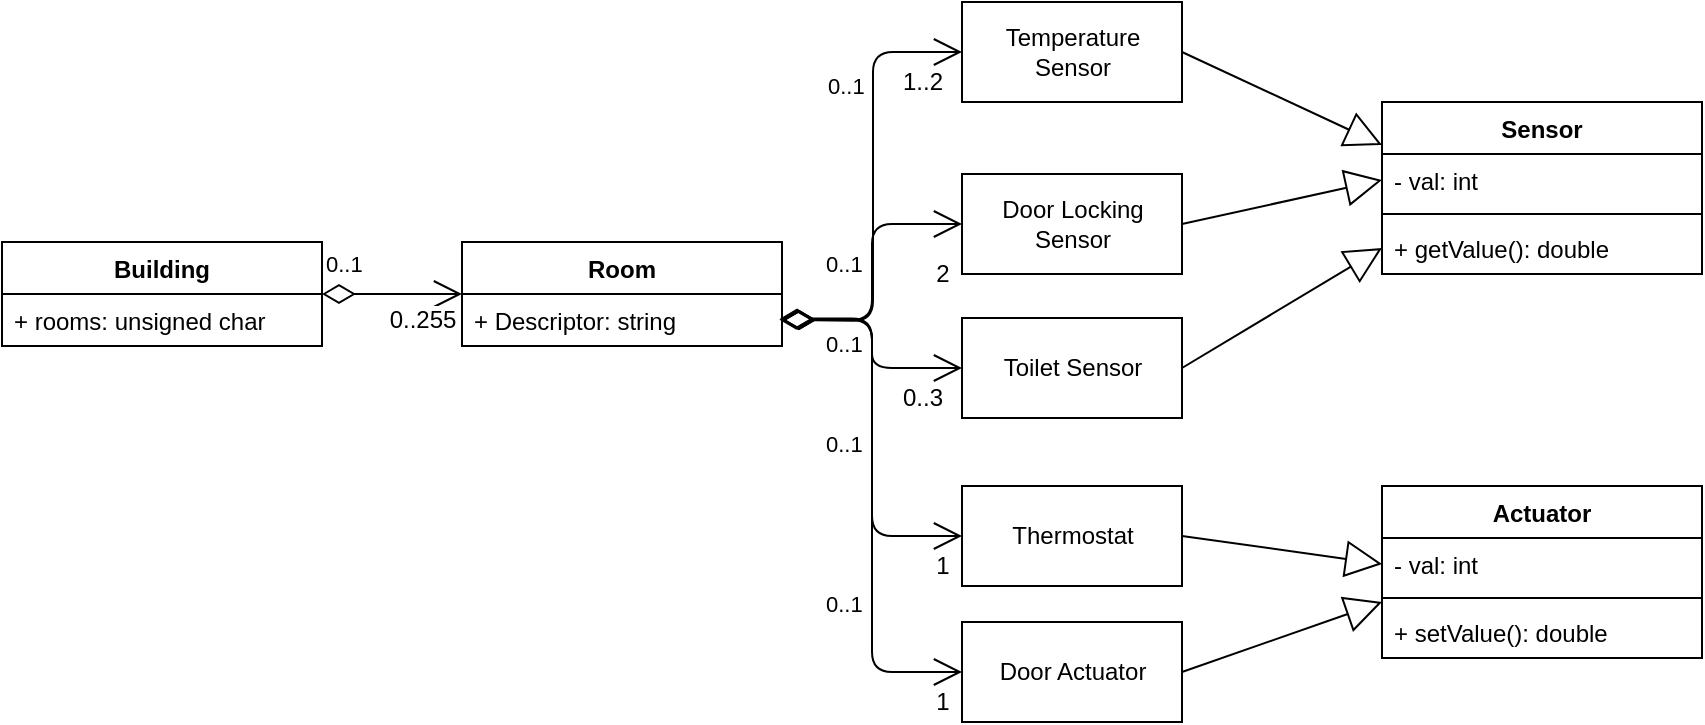 <mxfile version="12.9.3" type="device"><diagram id="3Pt5scajPjNzUHkOrpBH" name="Page-1"><mxGraphModel dx="1278" dy="1136" grid="1" gridSize="10" guides="1" tooltips="1" connect="1" arrows="1" fold="1" page="1" pageScale="1" pageWidth="1169" pageHeight="827" math="0" shadow="0"><root><mxCell id="0"/><mxCell id="1" parent="0"/><mxCell id="AfueZ1ysDypsQj0NQMHV-8" value="Temperature&lt;br&gt;Sensor" style="html=1;" parent="1" vertex="1"><mxGeometry x="680" y="310" width="110" height="50" as="geometry"/></mxCell><mxCell id="AfueZ1ysDypsQj0NQMHV-13" value="Door Locking&lt;br&gt;Sensor" style="html=1;" parent="1" vertex="1"><mxGeometry x="680" y="396" width="110" height="50" as="geometry"/></mxCell><mxCell id="AfueZ1ysDypsQj0NQMHV-15" value="0..1" style="endArrow=open;html=1;endSize=12;startArrow=diamondThin;startSize=14;startFill=0;edgeStyle=orthogonalEdgeStyle;align=left;verticalAlign=bottom;entryX=0;entryY=0.5;entryDx=0;entryDy=0;" parent="1" target="AfueZ1ysDypsQj0NQMHV-8" edge="1"><mxGeometry x="0.375" y="25" relative="1" as="geometry"><mxPoint x="590" y="469" as="sourcePoint"/><mxPoint x="660" y="610" as="targetPoint"/><mxPoint as="offset"/></mxGeometry></mxCell><mxCell id="AfueZ1ysDypsQj0NQMHV-16" value="1..2" style="text;html=1;resizable=0;points=[];align=center;verticalAlign=middle;labelBackgroundColor=#ffffff;" parent="AfueZ1ysDypsQj0NQMHV-15" vertex="1" connectable="0"><mxGeometry x="0.903" y="-3" relative="1" as="geometry"><mxPoint x="-9.33" y="12" as="offset"/></mxGeometry></mxCell><mxCell id="AfueZ1ysDypsQj0NQMHV-17" value="" style="endArrow=block;endSize=16;endFill=0;html=1;entryX=0;entryY=0.25;entryDx=0;entryDy=0;exitX=1;exitY=0.5;exitDx=0;exitDy=0;" parent="1" source="AfueZ1ysDypsQj0NQMHV-8" target="AfueZ1ysDypsQj0NQMHV-9" edge="1"><mxGeometry x="0.058" y="-8" width="160" relative="1" as="geometry"><mxPoint x="560" y="610" as="sourcePoint"/><mxPoint x="720" y="610" as="targetPoint"/><mxPoint as="offset"/></mxGeometry></mxCell><mxCell id="AfueZ1ysDypsQj0NQMHV-18" value="" style="endArrow=block;endSize=16;endFill=0;html=1;entryX=0;entryY=0.5;entryDx=0;entryDy=0;exitX=1;exitY=0.5;exitDx=0;exitDy=0;" parent="1" source="AfueZ1ysDypsQj0NQMHV-13" target="AfueZ1ysDypsQj0NQMHV-10" edge="1"><mxGeometry x="0.058" y="-8" width="160" relative="1" as="geometry"><mxPoint x="810" y="540" as="sourcePoint"/><mxPoint x="920" y="434.0" as="targetPoint"/><mxPoint as="offset"/></mxGeometry></mxCell><mxCell id="s8RaV9ek4FCz3kDoMfTA-5" value="Thermostat" style="html=1;" parent="1" vertex="1"><mxGeometry x="680" y="552" width="110" height="50" as="geometry"/></mxCell><mxCell id="s8RaV9ek4FCz3kDoMfTA-6" value="Toilet Sensor" style="html=1;" parent="1" vertex="1"><mxGeometry x="680" y="468" width="110" height="50" as="geometry"/></mxCell><mxCell id="s8RaV9ek4FCz3kDoMfTA-7" value="" style="endArrow=block;endSize=16;endFill=0;html=1;entryX=0;entryY=0.5;entryDx=0;entryDy=0;exitX=1;exitY=0.5;exitDx=0;exitDy=0;" parent="1" source="s8RaV9ek4FCz3kDoMfTA-6" target="AfueZ1ysDypsQj0NQMHV-12" edge="1"><mxGeometry x="0.058" y="-8" width="160" relative="1" as="geometry"><mxPoint x="800" y="431" as="sourcePoint"/><mxPoint x="900" y="393" as="targetPoint"/><mxPoint as="offset"/></mxGeometry></mxCell><mxCell id="s8RaV9ek4FCz3kDoMfTA-8" value="" style="endArrow=block;endSize=16;endFill=0;html=1;entryX=0;entryY=0.5;entryDx=0;entryDy=0;exitX=1;exitY=0.5;exitDx=0;exitDy=0;" parent="1" source="s8RaV9ek4FCz3kDoMfTA-5" target="s8RaV9ek4FCz3kDoMfTA-2" edge="1"><mxGeometry x="0.058" y="-8" width="160" relative="1" as="geometry"><mxPoint x="810" y="441" as="sourcePoint"/><mxPoint x="910" y="403" as="targetPoint"/><mxPoint as="offset"/></mxGeometry></mxCell><mxCell id="WENLsrXnCyXyM0bJ2roN-1" value="Door Actuator" style="html=1;" parent="1" vertex="1"><mxGeometry x="680" y="620" width="110" height="50" as="geometry"/></mxCell><mxCell id="WENLsrXnCyXyM0bJ2roN-2" value="" style="endArrow=block;endSize=16;endFill=0;html=1;exitX=1;exitY=0.5;exitDx=0;exitDy=0;" parent="1" source="WENLsrXnCyXyM0bJ2roN-1" edge="1"><mxGeometry x="0.058" y="-8" width="160" relative="1" as="geometry"><mxPoint x="800" y="640" as="sourcePoint"/><mxPoint x="890" y="610" as="targetPoint"/><mxPoint as="offset"/></mxGeometry></mxCell><mxCell id="WENLsrXnCyXyM0bJ2roN-3" value="0..1" style="endArrow=open;html=1;endSize=12;startArrow=diamondThin;startSize=14;startFill=0;edgeStyle=orthogonalEdgeStyle;align=left;verticalAlign=bottom;exitX=1;exitY=0.5;exitDx=0;exitDy=0;entryX=0;entryY=0.5;entryDx=0;entryDy=0;" parent="1" source="AfueZ1ysDypsQj0NQMHV-5" target="AfueZ1ysDypsQj0NQMHV-13" edge="1"><mxGeometry x="-0.072" y="25" relative="1" as="geometry"><mxPoint x="600" y="479" as="sourcePoint"/><mxPoint x="690" y="345" as="targetPoint"/><mxPoint as="offset"/></mxGeometry></mxCell><mxCell id="WENLsrXnCyXyM0bJ2roN-4" value="2" style="text;html=1;resizable=0;points=[];align=center;verticalAlign=middle;labelBackgroundColor=#ffffff;" parent="WENLsrXnCyXyM0bJ2roN-3" vertex="1" connectable="0"><mxGeometry x="0.903" y="-3" relative="1" as="geometry"><mxPoint x="-3.39" y="22" as="offset"/></mxGeometry></mxCell><mxCell id="WENLsrXnCyXyM0bJ2roN-5" value="0..1" style="endArrow=open;html=1;endSize=12;startArrow=diamondThin;startSize=14;startFill=0;edgeStyle=orthogonalEdgeStyle;align=left;verticalAlign=bottom;entryX=0;entryY=0.5;entryDx=0;entryDy=0;exitX=1;exitY=0.5;exitDx=0;exitDy=0;" parent="1" source="AfueZ1ysDypsQj0NQMHV-5" target="s8RaV9ek4FCz3kDoMfTA-6" edge="1"><mxGeometry x="0.158" y="-25" relative="1" as="geometry"><mxPoint x="600" y="470" as="sourcePoint"/><mxPoint x="690" y="431" as="targetPoint"/><mxPoint as="offset"/></mxGeometry></mxCell><mxCell id="WENLsrXnCyXyM0bJ2roN-6" value="0..3" style="text;html=1;resizable=0;points=[];align=center;verticalAlign=middle;labelBackgroundColor=#ffffff;" parent="WENLsrXnCyXyM0bJ2roN-5" vertex="1" connectable="0"><mxGeometry x="0.903" y="-3" relative="1" as="geometry"><mxPoint x="-14.57" y="12" as="offset"/></mxGeometry></mxCell><mxCell id="WENLsrXnCyXyM0bJ2roN-7" value="0..1" style="endArrow=open;html=1;endSize=12;startArrow=diamondThin;startSize=14;startFill=0;edgeStyle=orthogonalEdgeStyle;align=left;verticalAlign=bottom;entryX=0;entryY=0.5;entryDx=0;entryDy=0;exitX=0.994;exitY=0.472;exitDx=0;exitDy=0;exitPerimeter=0;" parent="1" source="AfueZ1ysDypsQj0NQMHV-5" target="s8RaV9ek4FCz3kDoMfTA-5" edge="1"><mxGeometry x="0.179" y="-25" relative="1" as="geometry"><mxPoint x="590" y="470" as="sourcePoint"/><mxPoint x="700" y="441" as="targetPoint"/><mxPoint as="offset"/></mxGeometry></mxCell><mxCell id="WENLsrXnCyXyM0bJ2roN-8" value="1" style="text;html=1;resizable=0;points=[];align=center;verticalAlign=middle;labelBackgroundColor=#ffffff;" parent="WENLsrXnCyXyM0bJ2roN-7" vertex="1" connectable="0"><mxGeometry x="0.903" y="-3" relative="1" as="geometry"><mxPoint x="-1" y="12" as="offset"/></mxGeometry></mxCell><mxCell id="WENLsrXnCyXyM0bJ2roN-9" value="0..1" style="endArrow=open;html=1;endSize=12;startArrow=diamondThin;startSize=14;startFill=0;edgeStyle=orthogonalEdgeStyle;align=left;verticalAlign=bottom;entryX=0;entryY=0.5;entryDx=0;entryDy=0;exitX=0.992;exitY=0.494;exitDx=0;exitDy=0;exitPerimeter=0;" parent="1" source="AfueZ1ysDypsQj0NQMHV-5" target="WENLsrXnCyXyM0bJ2roN-1" edge="1"><mxGeometry x="0.477" y="-25" relative="1" as="geometry"><mxPoint x="590" y="470" as="sourcePoint"/><mxPoint x="710" y="451" as="targetPoint"/><mxPoint as="offset"/></mxGeometry></mxCell><mxCell id="WENLsrXnCyXyM0bJ2roN-10" value="1" style="text;html=1;resizable=0;points=[];align=center;verticalAlign=middle;labelBackgroundColor=#ffffff;" parent="WENLsrXnCyXyM0bJ2roN-9" vertex="1" connectable="0"><mxGeometry x="0.903" y="-3" relative="1" as="geometry"><mxPoint x="3.03" y="12" as="offset"/></mxGeometry></mxCell><mxCell id="AfueZ1ysDypsQj0NQMHV-4" value="Room" style="swimlane;fontStyle=1;align=center;verticalAlign=top;childLayout=stackLayout;horizontal=1;startSize=26;horizontalStack=0;resizeParent=1;resizeParentMax=0;resizeLast=0;collapsible=1;marginBottom=0;" parent="1" vertex="1"><mxGeometry x="430" y="430" width="160" height="52" as="geometry"/></mxCell><mxCell id="AfueZ1ysDypsQj0NQMHV-5" value="+ Descriptor: string" style="text;strokeColor=none;fillColor=none;align=left;verticalAlign=top;spacingLeft=4;spacingRight=4;overflow=hidden;rotatable=0;points=[[0,0.5],[1,0.5]];portConstraint=eastwest;" parent="AfueZ1ysDypsQj0NQMHV-4" vertex="1"><mxGeometry y="26" width="160" height="26" as="geometry"/></mxCell><mxCell id="AfueZ1ysDypsQj0NQMHV-9" value="Sensor" style="swimlane;fontStyle=1;align=center;verticalAlign=top;childLayout=stackLayout;horizontal=1;startSize=26;horizontalStack=0;resizeParent=1;resizeParentMax=0;resizeLast=0;collapsible=1;marginBottom=0;" parent="1" vertex="1"><mxGeometry x="890" y="360" width="160" height="86" as="geometry"/></mxCell><mxCell id="AfueZ1ysDypsQj0NQMHV-10" value="- val: int" style="text;strokeColor=none;fillColor=none;align=left;verticalAlign=top;spacingLeft=4;spacingRight=4;overflow=hidden;rotatable=0;points=[[0,0.5],[1,0.5]];portConstraint=eastwest;" parent="AfueZ1ysDypsQj0NQMHV-9" vertex="1"><mxGeometry y="26" width="160" height="26" as="geometry"/></mxCell><mxCell id="AfueZ1ysDypsQj0NQMHV-11" value="" style="line;strokeWidth=1;fillColor=none;align=left;verticalAlign=middle;spacingTop=-1;spacingLeft=3;spacingRight=3;rotatable=0;labelPosition=right;points=[];portConstraint=eastwest;" parent="AfueZ1ysDypsQj0NQMHV-9" vertex="1"><mxGeometry y="52" width="160" height="8" as="geometry"/></mxCell><mxCell id="AfueZ1ysDypsQj0NQMHV-12" value="+ getValue(): double" style="text;strokeColor=none;fillColor=none;align=left;verticalAlign=top;spacingLeft=4;spacingRight=4;overflow=hidden;rotatable=0;points=[[0,0.5],[1,0.5]];portConstraint=eastwest;" parent="AfueZ1ysDypsQj0NQMHV-9" vertex="1"><mxGeometry y="60" width="160" height="26" as="geometry"/></mxCell><mxCell id="s8RaV9ek4FCz3kDoMfTA-1" value="Actuator" style="swimlane;fontStyle=1;align=center;verticalAlign=top;childLayout=stackLayout;horizontal=1;startSize=26;horizontalStack=0;resizeParent=1;resizeParentMax=0;resizeLast=0;collapsible=1;marginBottom=0;" parent="1" vertex="1"><mxGeometry x="890" y="552" width="160" height="86" as="geometry"/></mxCell><mxCell id="s8RaV9ek4FCz3kDoMfTA-2" value="- val: int" style="text;strokeColor=none;fillColor=none;align=left;verticalAlign=top;spacingLeft=4;spacingRight=4;overflow=hidden;rotatable=0;points=[[0,0.5],[1,0.5]];portConstraint=eastwest;" parent="s8RaV9ek4FCz3kDoMfTA-1" vertex="1"><mxGeometry y="26" width="160" height="26" as="geometry"/></mxCell><mxCell id="s8RaV9ek4FCz3kDoMfTA-3" value="" style="line;strokeWidth=1;fillColor=none;align=left;verticalAlign=middle;spacingTop=-1;spacingLeft=3;spacingRight=3;rotatable=0;labelPosition=right;points=[];portConstraint=eastwest;" parent="s8RaV9ek4FCz3kDoMfTA-1" vertex="1"><mxGeometry y="52" width="160" height="8" as="geometry"/></mxCell><mxCell id="s8RaV9ek4FCz3kDoMfTA-4" value="+ setValue(): double" style="text;strokeColor=none;fillColor=none;align=left;verticalAlign=top;spacingLeft=4;spacingRight=4;overflow=hidden;rotatable=0;points=[[0,0.5],[1,0.5]];portConstraint=eastwest;" parent="s8RaV9ek4FCz3kDoMfTA-1" vertex="1"><mxGeometry y="60" width="160" height="26" as="geometry"/></mxCell><mxCell id="ifOFFngiT0fjm3P6TJ4v-1" value="0..1" style="endArrow=open;html=1;endSize=12;startArrow=diamondThin;startSize=14;startFill=0;edgeStyle=orthogonalEdgeStyle;align=left;verticalAlign=bottom;entryX=0;entryY=0.5;entryDx=0;entryDy=0;exitX=1;exitY=0.5;exitDx=0;exitDy=0;" edge="1" parent="1" source="8rGbKCpb8fRgauV8azQm-3" target="AfueZ1ysDypsQj0NQMHV-4"><mxGeometry x="-1" y="6" relative="1" as="geometry"><mxPoint x="371" y="456" as="sourcePoint"/><mxPoint x="690" y="345" as="targetPoint"/><mxPoint as="offset"/></mxGeometry></mxCell><mxCell id="ifOFFngiT0fjm3P6TJ4v-2" value="0..255" style="text;html=1;resizable=0;points=[];align=center;verticalAlign=middle;labelBackgroundColor=#ffffff;" vertex="1" connectable="0" parent="ifOFFngiT0fjm3P6TJ4v-1"><mxGeometry x="0.903" y="-3" relative="1" as="geometry"><mxPoint x="-16.9" y="10" as="offset"/></mxGeometry></mxCell><mxCell id="8rGbKCpb8fRgauV8azQm-3" value="Building" style="swimlane;fontStyle=1;align=center;verticalAlign=top;childLayout=stackLayout;horizontal=1;startSize=26;horizontalStack=0;resizeParent=1;resizeParentMax=0;resizeLast=0;collapsible=1;marginBottom=0;" parent="1" vertex="1"><mxGeometry x="200" y="430" width="160" height="52" as="geometry"/></mxCell><mxCell id="8rGbKCpb8fRgauV8azQm-4" value="+ rooms: unsigned char" style="text;strokeColor=none;fillColor=none;align=left;verticalAlign=top;spacingLeft=4;spacingRight=4;overflow=hidden;rotatable=0;points=[[0,0.5],[1,0.5]];portConstraint=eastwest;" parent="8rGbKCpb8fRgauV8azQm-3" vertex="1"><mxGeometry y="26" width="160" height="26" as="geometry"/></mxCell></root></mxGraphModel></diagram></mxfile>